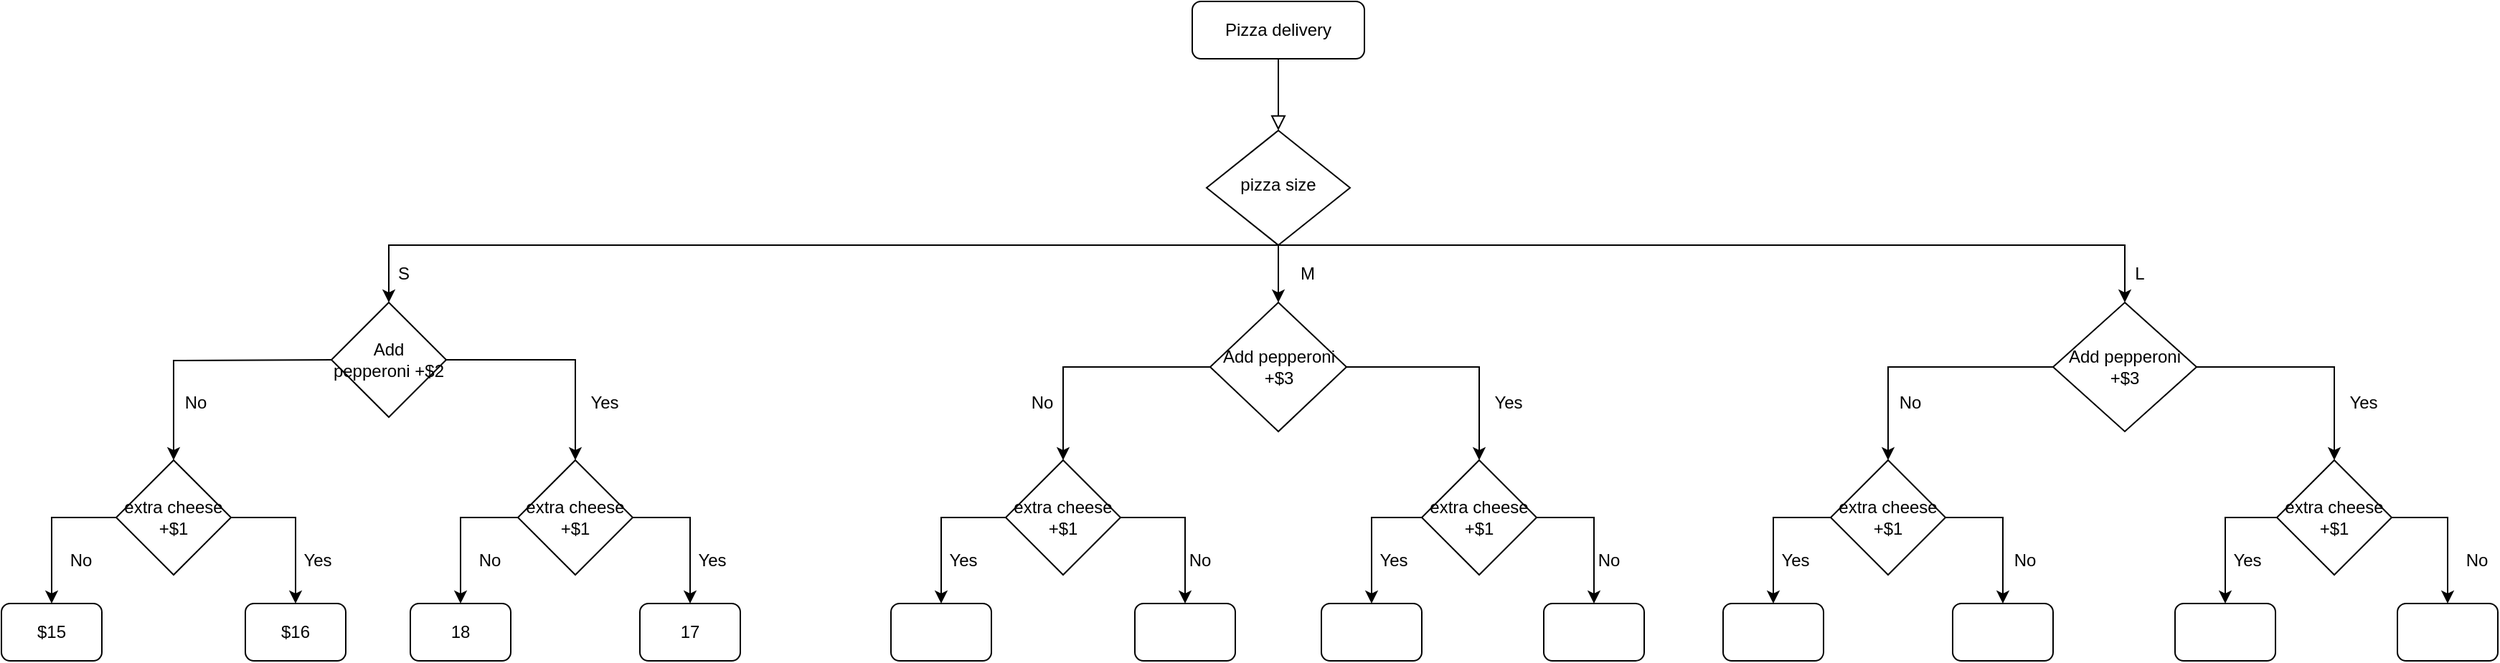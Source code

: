 <mxfile version="14.2.6" type="github">
  <diagram id="C5RBs43oDa-KdzZeNtuy" name="Page-1">
    <mxGraphModel dx="1695" dy="450" grid="1" gridSize="10" guides="1" tooltips="1" connect="1" arrows="1" fold="1" page="1" pageScale="1" pageWidth="827" pageHeight="1169" math="0" shadow="0">
      <root>
        <mxCell id="WIyWlLk6GJQsqaUBKTNV-0" />
        <mxCell id="WIyWlLk6GJQsqaUBKTNV-1" parent="WIyWlLk6GJQsqaUBKTNV-0" />
        <mxCell id="WIyWlLk6GJQsqaUBKTNV-2" value="" style="rounded=0;html=1;jettySize=auto;orthogonalLoop=1;fontSize=11;endArrow=block;endFill=0;endSize=8;strokeWidth=1;shadow=0;labelBackgroundColor=none;edgeStyle=orthogonalEdgeStyle;" parent="WIyWlLk6GJQsqaUBKTNV-1" source="WIyWlLk6GJQsqaUBKTNV-3" target="WIyWlLk6GJQsqaUBKTNV-6" edge="1">
          <mxGeometry relative="1" as="geometry" />
        </mxCell>
        <mxCell id="WIyWlLk6GJQsqaUBKTNV-3" value="Pizza delivery" style="rounded=1;whiteSpace=wrap;html=1;fontSize=12;glass=0;strokeWidth=1;shadow=0;" parent="WIyWlLk6GJQsqaUBKTNV-1" vertex="1">
          <mxGeometry x="400" y="50" width="120" height="40" as="geometry" />
        </mxCell>
        <mxCell id="NSI2ygP52UiWUDxso2s_-4" style="edgeStyle=orthogonalEdgeStyle;rounded=0;orthogonalLoop=1;jettySize=auto;html=1;entryX=0.5;entryY=0;entryDx=0;entryDy=0;exitX=0.5;exitY=1;exitDx=0;exitDy=0;" edge="1" parent="WIyWlLk6GJQsqaUBKTNV-1" source="WIyWlLk6GJQsqaUBKTNV-6" target="NSI2ygP52UiWUDxso2s_-14">
          <mxGeometry relative="1" as="geometry">
            <mxPoint x="210" y="260" as="targetPoint" />
            <Array as="points">
              <mxPoint x="-160" y="220" />
            </Array>
          </mxGeometry>
        </mxCell>
        <mxCell id="NSI2ygP52UiWUDxso2s_-6" style="edgeStyle=orthogonalEdgeStyle;rounded=0;orthogonalLoop=1;jettySize=auto;html=1;entryX=0.5;entryY=0;entryDx=0;entryDy=0;" edge="1" parent="WIyWlLk6GJQsqaUBKTNV-1" source="WIyWlLk6GJQsqaUBKTNV-6" target="NSI2ygP52UiWUDxso2s_-18">
          <mxGeometry relative="1" as="geometry">
            <mxPoint x="910" y="250" as="targetPoint" />
            <Array as="points">
              <mxPoint x="1050" y="220" />
            </Array>
          </mxGeometry>
        </mxCell>
        <mxCell id="NSI2ygP52UiWUDxso2s_-8" style="edgeStyle=orthogonalEdgeStyle;rounded=0;orthogonalLoop=1;jettySize=auto;html=1;entryX=0.5;entryY=0;entryDx=0;entryDy=0;" edge="1" parent="WIyWlLk6GJQsqaUBKTNV-1" source="WIyWlLk6GJQsqaUBKTNV-6">
          <mxGeometry relative="1" as="geometry">
            <mxPoint x="460" y="260" as="targetPoint" />
          </mxGeometry>
        </mxCell>
        <mxCell id="WIyWlLk6GJQsqaUBKTNV-6" value="pizza size" style="rhombus;whiteSpace=wrap;html=1;shadow=0;fontFamily=Helvetica;fontSize=12;align=center;strokeWidth=1;spacing=6;spacingTop=-4;" parent="WIyWlLk6GJQsqaUBKTNV-1" vertex="1">
          <mxGeometry x="410" y="140" width="100" height="80" as="geometry" />
        </mxCell>
        <mxCell id="NSI2ygP52UiWUDxso2s_-9" value="S" style="text;html=1;align=center;verticalAlign=middle;resizable=0;points=[];autosize=1;" vertex="1" parent="WIyWlLk6GJQsqaUBKTNV-1">
          <mxGeometry x="-160" y="230" width="20" height="20" as="geometry" />
        </mxCell>
        <mxCell id="NSI2ygP52UiWUDxso2s_-10" value="M" style="text;html=1;align=center;verticalAlign=middle;resizable=0;points=[];autosize=1;" vertex="1" parent="WIyWlLk6GJQsqaUBKTNV-1">
          <mxGeometry x="465" y="230" width="30" height="20" as="geometry" />
        </mxCell>
        <mxCell id="NSI2ygP52UiWUDxso2s_-11" value="L" style="text;html=1;align=center;verticalAlign=middle;resizable=0;points=[];autosize=1;" vertex="1" parent="WIyWlLk6GJQsqaUBKTNV-1">
          <mxGeometry x="1050" y="230" width="20" height="20" as="geometry" />
        </mxCell>
        <mxCell id="NSI2ygP52UiWUDxso2s_-21" style="edgeStyle=orthogonalEdgeStyle;rounded=0;orthogonalLoop=1;jettySize=auto;html=1;entryX=0.5;entryY=0;entryDx=0;entryDy=0;" edge="1" parent="WIyWlLk6GJQsqaUBKTNV-1" target="NSI2ygP52UiWUDxso2s_-35">
          <mxGeometry relative="1" as="geometry">
            <mxPoint x="-240" y="360" as="targetPoint" />
            <mxPoint x="-200" y="300" as="sourcePoint" />
          </mxGeometry>
        </mxCell>
        <mxCell id="NSI2ygP52UiWUDxso2s_-52" style="edgeStyle=orthogonalEdgeStyle;rounded=0;orthogonalLoop=1;jettySize=auto;html=1;entryX=0.5;entryY=0;entryDx=0;entryDy=0;" edge="1" parent="WIyWlLk6GJQsqaUBKTNV-1" source="NSI2ygP52UiWUDxso2s_-14" target="NSI2ygP52UiWUDxso2s_-41">
          <mxGeometry relative="1" as="geometry" />
        </mxCell>
        <mxCell id="NSI2ygP52UiWUDxso2s_-14" value="Add pepperoni +$2" style="rhombus;whiteSpace=wrap;html=1;" vertex="1" parent="WIyWlLk6GJQsqaUBKTNV-1">
          <mxGeometry x="-200" y="260" width="80" height="80" as="geometry" />
        </mxCell>
        <mxCell id="NSI2ygP52UiWUDxso2s_-23" style="edgeStyle=orthogonalEdgeStyle;rounded=0;orthogonalLoop=1;jettySize=auto;html=1;entryX=0.5;entryY=0;entryDx=0;entryDy=0;" edge="1" parent="WIyWlLk6GJQsqaUBKTNV-1" source="NSI2ygP52UiWUDxso2s_-15" target="NSI2ygP52UiWUDxso2s_-42">
          <mxGeometry relative="1" as="geometry">
            <mxPoint x="200" y="370" as="targetPoint" />
            <Array as="points">
              <mxPoint x="310" y="305" />
            </Array>
          </mxGeometry>
        </mxCell>
        <mxCell id="NSI2ygP52UiWUDxso2s_-61" style="edgeStyle=orthogonalEdgeStyle;rounded=0;orthogonalLoop=1;jettySize=auto;html=1;entryX=0.5;entryY=0;entryDx=0;entryDy=0;" edge="1" parent="WIyWlLk6GJQsqaUBKTNV-1" source="NSI2ygP52UiWUDxso2s_-15" target="NSI2ygP52UiWUDxso2s_-43">
          <mxGeometry relative="1" as="geometry" />
        </mxCell>
        <mxCell id="NSI2ygP52UiWUDxso2s_-15" value="Add pepperoni +$3" style="rhombus;whiteSpace=wrap;html=1;" vertex="1" parent="WIyWlLk6GJQsqaUBKTNV-1">
          <mxGeometry x="412.5" y="260" width="95" height="90" as="geometry" />
        </mxCell>
        <mxCell id="NSI2ygP52UiWUDxso2s_-29" style="edgeStyle=orthogonalEdgeStyle;rounded=0;orthogonalLoop=1;jettySize=auto;html=1;entryX=0.5;entryY=0;entryDx=0;entryDy=0;" edge="1" parent="WIyWlLk6GJQsqaUBKTNV-1" source="NSI2ygP52UiWUDxso2s_-18" target="NSI2ygP52UiWUDxso2s_-44">
          <mxGeometry relative="1" as="geometry">
            <mxPoint x="915" y="350" as="targetPoint" />
          </mxGeometry>
        </mxCell>
        <mxCell id="NSI2ygP52UiWUDxso2s_-64" style="edgeStyle=orthogonalEdgeStyle;rounded=0;orthogonalLoop=1;jettySize=auto;html=1;" edge="1" parent="WIyWlLk6GJQsqaUBKTNV-1" source="NSI2ygP52UiWUDxso2s_-18" target="NSI2ygP52UiWUDxso2s_-45">
          <mxGeometry relative="1" as="geometry" />
        </mxCell>
        <mxCell id="NSI2ygP52UiWUDxso2s_-18" value="Add pepperoni +$3" style="rhombus;whiteSpace=wrap;html=1;" vertex="1" parent="WIyWlLk6GJQsqaUBKTNV-1">
          <mxGeometry x="1000" y="260" width="100" height="90" as="geometry" />
        </mxCell>
        <mxCell id="NSI2ygP52UiWUDxso2s_-25" value="No" style="text;html=1;align=center;verticalAlign=middle;resizable=0;points=[];autosize=1;" vertex="1" parent="WIyWlLk6GJQsqaUBKTNV-1">
          <mxGeometry x="-310" y="320" width="30" height="20" as="geometry" />
        </mxCell>
        <mxCell id="NSI2ygP52UiWUDxso2s_-26" value="Yes" style="text;html=1;align=center;verticalAlign=middle;resizable=0;points=[];autosize=1;" vertex="1" parent="WIyWlLk6GJQsqaUBKTNV-1">
          <mxGeometry x="-30" y="320" width="40" height="20" as="geometry" />
        </mxCell>
        <mxCell id="NSI2ygP52UiWUDxso2s_-27" value="No" style="text;html=1;align=center;verticalAlign=middle;resizable=0;points=[];autosize=1;" vertex="1" parent="WIyWlLk6GJQsqaUBKTNV-1">
          <mxGeometry x="280" y="320" width="30" height="20" as="geometry" />
        </mxCell>
        <mxCell id="NSI2ygP52UiWUDxso2s_-28" value="Yes" style="text;html=1;align=center;verticalAlign=middle;resizable=0;points=[];autosize=1;" vertex="1" parent="WIyWlLk6GJQsqaUBKTNV-1">
          <mxGeometry x="600" y="320" width="40" height="20" as="geometry" />
        </mxCell>
        <mxCell id="NSI2ygP52UiWUDxso2s_-30" value="Yes" style="text;html=1;align=center;verticalAlign=middle;resizable=0;points=[];autosize=1;" vertex="1" parent="WIyWlLk6GJQsqaUBKTNV-1">
          <mxGeometry x="1196" y="320" width="40" height="20" as="geometry" />
        </mxCell>
        <mxCell id="NSI2ygP52UiWUDxso2s_-33" value="No" style="text;html=1;align=center;verticalAlign=middle;resizable=0;points=[];autosize=1;" vertex="1" parent="WIyWlLk6GJQsqaUBKTNV-1">
          <mxGeometry x="885" y="320" width="30" height="20" as="geometry" />
        </mxCell>
        <mxCell id="NSI2ygP52UiWUDxso2s_-69" style="edgeStyle=orthogonalEdgeStyle;rounded=0;orthogonalLoop=1;jettySize=auto;html=1;entryX=0.5;entryY=0;entryDx=0;entryDy=0;" edge="1" parent="WIyWlLk6GJQsqaUBKTNV-1" source="NSI2ygP52UiWUDxso2s_-35" target="NSI2ygP52UiWUDxso2s_-46">
          <mxGeometry relative="1" as="geometry" />
        </mxCell>
        <mxCell id="NSI2ygP52UiWUDxso2s_-71" style="edgeStyle=orthogonalEdgeStyle;rounded=0;orthogonalLoop=1;jettySize=auto;html=1;entryX=0.5;entryY=0;entryDx=0;entryDy=0;" edge="1" parent="WIyWlLk6GJQsqaUBKTNV-1" source="NSI2ygP52UiWUDxso2s_-35" target="NSI2ygP52UiWUDxso2s_-47">
          <mxGeometry relative="1" as="geometry">
            <Array as="points">
              <mxPoint x="-225" y="410" />
            </Array>
          </mxGeometry>
        </mxCell>
        <mxCell id="NSI2ygP52UiWUDxso2s_-35" value="extra cheese +$1" style="rhombus;whiteSpace=wrap;html=1;" vertex="1" parent="WIyWlLk6GJQsqaUBKTNV-1">
          <mxGeometry x="-350" y="370" width="80" height="80" as="geometry" />
        </mxCell>
        <mxCell id="NSI2ygP52UiWUDxso2s_-72" style="edgeStyle=orthogonalEdgeStyle;rounded=0;orthogonalLoop=1;jettySize=auto;html=1;entryX=0.5;entryY=0;entryDx=0;entryDy=0;" edge="1" parent="WIyWlLk6GJQsqaUBKTNV-1" source="NSI2ygP52UiWUDxso2s_-41" target="NSI2ygP52UiWUDxso2s_-55">
          <mxGeometry relative="1" as="geometry" />
        </mxCell>
        <mxCell id="NSI2ygP52UiWUDxso2s_-73" style="edgeStyle=orthogonalEdgeStyle;rounded=0;orthogonalLoop=1;jettySize=auto;html=1;entryX=0.5;entryY=0;entryDx=0;entryDy=0;" edge="1" parent="WIyWlLk6GJQsqaUBKTNV-1" source="NSI2ygP52UiWUDxso2s_-41" target="NSI2ygP52UiWUDxso2s_-56">
          <mxGeometry relative="1" as="geometry" />
        </mxCell>
        <mxCell id="NSI2ygP52UiWUDxso2s_-41" value="extra cheese +$1" style="rhombus;whiteSpace=wrap;html=1;" vertex="1" parent="WIyWlLk6GJQsqaUBKTNV-1">
          <mxGeometry x="-70" y="370" width="80" height="80" as="geometry" />
        </mxCell>
        <mxCell id="NSI2ygP52UiWUDxso2s_-74" style="edgeStyle=orthogonalEdgeStyle;rounded=0;orthogonalLoop=1;jettySize=auto;html=1;entryX=0.5;entryY=0;entryDx=0;entryDy=0;" edge="1" parent="WIyWlLk6GJQsqaUBKTNV-1" source="NSI2ygP52UiWUDxso2s_-42" target="NSI2ygP52UiWUDxso2s_-57">
          <mxGeometry relative="1" as="geometry" />
        </mxCell>
        <mxCell id="NSI2ygP52UiWUDxso2s_-75" style="edgeStyle=orthogonalEdgeStyle;rounded=0;orthogonalLoop=1;jettySize=auto;html=1;entryX=0.5;entryY=0;entryDx=0;entryDy=0;" edge="1" parent="WIyWlLk6GJQsqaUBKTNV-1" source="NSI2ygP52UiWUDxso2s_-42" target="NSI2ygP52UiWUDxso2s_-58">
          <mxGeometry relative="1" as="geometry" />
        </mxCell>
        <mxCell id="NSI2ygP52UiWUDxso2s_-42" value="extra cheese +$1" style="rhombus;whiteSpace=wrap;html=1;" vertex="1" parent="WIyWlLk6GJQsqaUBKTNV-1">
          <mxGeometry x="270" y="370" width="80" height="80" as="geometry" />
        </mxCell>
        <mxCell id="NSI2ygP52UiWUDxso2s_-76" style="edgeStyle=orthogonalEdgeStyle;rounded=0;orthogonalLoop=1;jettySize=auto;html=1;entryX=0.5;entryY=0;entryDx=0;entryDy=0;" edge="1" parent="WIyWlLk6GJQsqaUBKTNV-1" source="NSI2ygP52UiWUDxso2s_-43" target="NSI2ygP52UiWUDxso2s_-59">
          <mxGeometry relative="1" as="geometry">
            <Array as="points">
              <mxPoint x="525" y="410" />
            </Array>
          </mxGeometry>
        </mxCell>
        <mxCell id="NSI2ygP52UiWUDxso2s_-77" style="edgeStyle=orthogonalEdgeStyle;rounded=0;orthogonalLoop=1;jettySize=auto;html=1;entryX=0.5;entryY=0;entryDx=0;entryDy=0;" edge="1" parent="WIyWlLk6GJQsqaUBKTNV-1" source="NSI2ygP52UiWUDxso2s_-43" target="NSI2ygP52UiWUDxso2s_-60">
          <mxGeometry relative="1" as="geometry" />
        </mxCell>
        <mxCell id="NSI2ygP52UiWUDxso2s_-43" value="extra cheese +$1" style="rhombus;whiteSpace=wrap;html=1;" vertex="1" parent="WIyWlLk6GJQsqaUBKTNV-1">
          <mxGeometry x="560" y="370" width="80" height="80" as="geometry" />
        </mxCell>
        <mxCell id="NSI2ygP52UiWUDxso2s_-79" style="edgeStyle=orthogonalEdgeStyle;rounded=0;orthogonalLoop=1;jettySize=auto;html=1;" edge="1" parent="WIyWlLk6GJQsqaUBKTNV-1" source="NSI2ygP52UiWUDxso2s_-44" target="NSI2ygP52UiWUDxso2s_-65">
          <mxGeometry relative="1" as="geometry">
            <mxPoint x="800" y="460" as="targetPoint" />
          </mxGeometry>
        </mxCell>
        <mxCell id="NSI2ygP52UiWUDxso2s_-80" style="edgeStyle=orthogonalEdgeStyle;rounded=0;orthogonalLoop=1;jettySize=auto;html=1;" edge="1" parent="WIyWlLk6GJQsqaUBKTNV-1" source="NSI2ygP52UiWUDxso2s_-44" target="NSI2ygP52UiWUDxso2s_-66">
          <mxGeometry relative="1" as="geometry" />
        </mxCell>
        <mxCell id="NSI2ygP52UiWUDxso2s_-44" value="extra cheese +$1" style="rhombus;whiteSpace=wrap;html=1;" vertex="1" parent="WIyWlLk6GJQsqaUBKTNV-1">
          <mxGeometry x="845" y="370" width="80" height="80" as="geometry" />
        </mxCell>
        <mxCell id="NSI2ygP52UiWUDxso2s_-81" style="edgeStyle=orthogonalEdgeStyle;rounded=0;orthogonalLoop=1;jettySize=auto;html=1;" edge="1" parent="WIyWlLk6GJQsqaUBKTNV-1" source="NSI2ygP52UiWUDxso2s_-45" target="NSI2ygP52UiWUDxso2s_-67">
          <mxGeometry relative="1" as="geometry" />
        </mxCell>
        <mxCell id="NSI2ygP52UiWUDxso2s_-82" style="edgeStyle=orthogonalEdgeStyle;rounded=0;orthogonalLoop=1;jettySize=auto;html=1;entryX=0.5;entryY=0;entryDx=0;entryDy=0;" edge="1" parent="WIyWlLk6GJQsqaUBKTNV-1" source="NSI2ygP52UiWUDxso2s_-45" target="NSI2ygP52UiWUDxso2s_-68">
          <mxGeometry relative="1" as="geometry" />
        </mxCell>
        <mxCell id="NSI2ygP52UiWUDxso2s_-45" value="extra cheese +$1" style="rhombus;whiteSpace=wrap;html=1;" vertex="1" parent="WIyWlLk6GJQsqaUBKTNV-1">
          <mxGeometry x="1156" y="370" width="80" height="80" as="geometry" />
        </mxCell>
        <mxCell id="NSI2ygP52UiWUDxso2s_-46" value="$15" style="rounded=1;whiteSpace=wrap;html=1;" vertex="1" parent="WIyWlLk6GJQsqaUBKTNV-1">
          <mxGeometry x="-430" y="470" width="70" height="40" as="geometry" />
        </mxCell>
        <mxCell id="NSI2ygP52UiWUDxso2s_-47" value="$16" style="rounded=1;whiteSpace=wrap;html=1;" vertex="1" parent="WIyWlLk6GJQsqaUBKTNV-1">
          <mxGeometry x="-260" y="470" width="70" height="40" as="geometry" />
        </mxCell>
        <mxCell id="NSI2ygP52UiWUDxso2s_-55" value="18" style="rounded=1;whiteSpace=wrap;html=1;" vertex="1" parent="WIyWlLk6GJQsqaUBKTNV-1">
          <mxGeometry x="-145" y="470" width="70" height="40" as="geometry" />
        </mxCell>
        <mxCell id="NSI2ygP52UiWUDxso2s_-56" value="17" style="rounded=1;whiteSpace=wrap;html=1;" vertex="1" parent="WIyWlLk6GJQsqaUBKTNV-1">
          <mxGeometry x="15" y="470" width="70" height="40" as="geometry" />
        </mxCell>
        <mxCell id="NSI2ygP52UiWUDxso2s_-57" value="" style="rounded=1;whiteSpace=wrap;html=1;" vertex="1" parent="WIyWlLk6GJQsqaUBKTNV-1">
          <mxGeometry x="190" y="470" width="70" height="40" as="geometry" />
        </mxCell>
        <mxCell id="NSI2ygP52UiWUDxso2s_-58" value="" style="rounded=1;whiteSpace=wrap;html=1;" vertex="1" parent="WIyWlLk6GJQsqaUBKTNV-1">
          <mxGeometry x="360" y="470" width="70" height="40" as="geometry" />
        </mxCell>
        <mxCell id="NSI2ygP52UiWUDxso2s_-59" value="" style="rounded=1;whiteSpace=wrap;html=1;" vertex="1" parent="WIyWlLk6GJQsqaUBKTNV-1">
          <mxGeometry x="490" y="470" width="70" height="40" as="geometry" />
        </mxCell>
        <mxCell id="NSI2ygP52UiWUDxso2s_-60" value="" style="rounded=1;whiteSpace=wrap;html=1;" vertex="1" parent="WIyWlLk6GJQsqaUBKTNV-1">
          <mxGeometry x="645" y="470" width="70" height="40" as="geometry" />
        </mxCell>
        <mxCell id="NSI2ygP52UiWUDxso2s_-65" value="" style="rounded=1;whiteSpace=wrap;html=1;" vertex="1" parent="WIyWlLk6GJQsqaUBKTNV-1">
          <mxGeometry x="770" y="470" width="70" height="40" as="geometry" />
        </mxCell>
        <mxCell id="NSI2ygP52UiWUDxso2s_-66" value="" style="rounded=1;whiteSpace=wrap;html=1;" vertex="1" parent="WIyWlLk6GJQsqaUBKTNV-1">
          <mxGeometry x="930" y="470" width="70" height="40" as="geometry" />
        </mxCell>
        <mxCell id="NSI2ygP52UiWUDxso2s_-67" value="" style="rounded=1;whiteSpace=wrap;html=1;" vertex="1" parent="WIyWlLk6GJQsqaUBKTNV-1">
          <mxGeometry x="1085" y="470" width="70" height="40" as="geometry" />
        </mxCell>
        <mxCell id="NSI2ygP52UiWUDxso2s_-68" value="" style="rounded=1;whiteSpace=wrap;html=1;" vertex="1" parent="WIyWlLk6GJQsqaUBKTNV-1">
          <mxGeometry x="1240" y="470" width="70" height="40" as="geometry" />
        </mxCell>
        <mxCell id="NSI2ygP52UiWUDxso2s_-83" value="Yes" style="text;html=1;align=center;verticalAlign=middle;resizable=0;points=[];autosize=1;" vertex="1" parent="WIyWlLk6GJQsqaUBKTNV-1">
          <mxGeometry x="-230" y="430" width="40" height="20" as="geometry" />
        </mxCell>
        <mxCell id="NSI2ygP52UiWUDxso2s_-84" value="No" style="text;html=1;align=center;verticalAlign=middle;resizable=0;points=[];autosize=1;" vertex="1" parent="WIyWlLk6GJQsqaUBKTNV-1">
          <mxGeometry x="-390" y="430" width="30" height="20" as="geometry" />
        </mxCell>
        <mxCell id="NSI2ygP52UiWUDxso2s_-85" value="Yes" style="text;html=1;align=center;verticalAlign=middle;resizable=0;points=[];autosize=1;" vertex="1" parent="WIyWlLk6GJQsqaUBKTNV-1">
          <mxGeometry x="45" y="430" width="40" height="20" as="geometry" />
        </mxCell>
        <mxCell id="NSI2ygP52UiWUDxso2s_-86" value="No" style="text;html=1;align=center;verticalAlign=middle;resizable=0;points=[];autosize=1;" vertex="1" parent="WIyWlLk6GJQsqaUBKTNV-1">
          <mxGeometry x="-105" y="430" width="30" height="20" as="geometry" />
        </mxCell>
        <mxCell id="NSI2ygP52UiWUDxso2s_-87" value="Yes" style="text;html=1;align=center;verticalAlign=middle;resizable=0;points=[];autosize=1;" vertex="1" parent="WIyWlLk6GJQsqaUBKTNV-1">
          <mxGeometry x="220" y="430" width="40" height="20" as="geometry" />
        </mxCell>
        <mxCell id="NSI2ygP52UiWUDxso2s_-88" value="No" style="text;html=1;align=center;verticalAlign=middle;resizable=0;points=[];autosize=1;" vertex="1" parent="WIyWlLk6GJQsqaUBKTNV-1">
          <mxGeometry x="390" y="430" width="30" height="20" as="geometry" />
        </mxCell>
        <mxCell id="NSI2ygP52UiWUDxso2s_-89" value="Yes" style="text;html=1;align=center;verticalAlign=middle;resizable=0;points=[];autosize=1;" vertex="1" parent="WIyWlLk6GJQsqaUBKTNV-1">
          <mxGeometry x="520" y="430" width="40" height="20" as="geometry" />
        </mxCell>
        <mxCell id="NSI2ygP52UiWUDxso2s_-90" value="No" style="text;html=1;align=center;verticalAlign=middle;resizable=0;points=[];autosize=1;" vertex="1" parent="WIyWlLk6GJQsqaUBKTNV-1">
          <mxGeometry x="675" y="430" width="30" height="20" as="geometry" />
        </mxCell>
        <mxCell id="NSI2ygP52UiWUDxso2s_-91" value="Yes" style="text;html=1;align=center;verticalAlign=middle;resizable=0;points=[];autosize=1;" vertex="1" parent="WIyWlLk6GJQsqaUBKTNV-1">
          <mxGeometry x="800" y="430" width="40" height="20" as="geometry" />
        </mxCell>
        <mxCell id="NSI2ygP52UiWUDxso2s_-92" value="No" style="text;html=1;align=center;verticalAlign=middle;resizable=0;points=[];autosize=1;" vertex="1" parent="WIyWlLk6GJQsqaUBKTNV-1">
          <mxGeometry x="965" y="430" width="30" height="20" as="geometry" />
        </mxCell>
        <mxCell id="NSI2ygP52UiWUDxso2s_-93" value="Yes" style="text;html=1;align=center;verticalAlign=middle;resizable=0;points=[];autosize=1;" vertex="1" parent="WIyWlLk6GJQsqaUBKTNV-1">
          <mxGeometry x="1115" y="430" width="40" height="20" as="geometry" />
        </mxCell>
        <mxCell id="NSI2ygP52UiWUDxso2s_-94" value="No" style="text;html=1;align=center;verticalAlign=middle;resizable=0;points=[];autosize=1;" vertex="1" parent="WIyWlLk6GJQsqaUBKTNV-1">
          <mxGeometry x="1280" y="430" width="30" height="20" as="geometry" />
        </mxCell>
      </root>
    </mxGraphModel>
  </diagram>
</mxfile>
